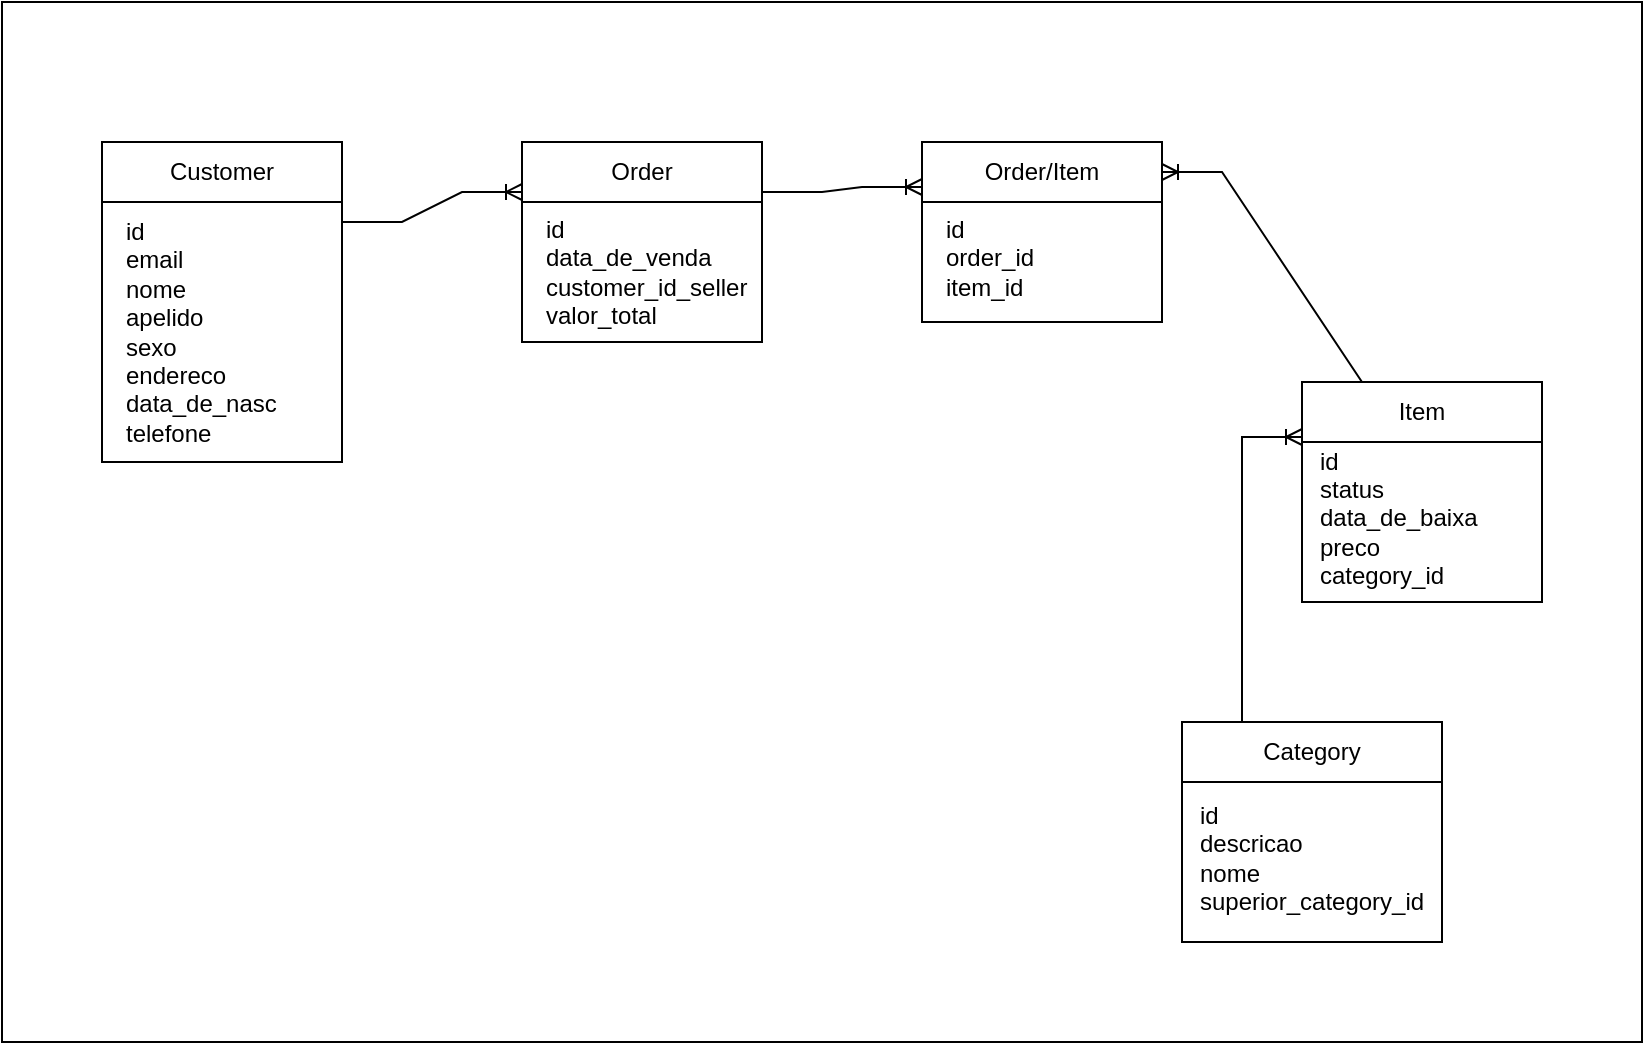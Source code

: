 <mxfile version="26.1.1">
  <diagram name="Página-1" id="PR3myymClLCdWMCuTPFN">
    <mxGraphModel dx="2327" dy="1965" grid="1" gridSize="10" guides="1" tooltips="1" connect="1" arrows="1" fold="1" page="1" pageScale="1" pageWidth="827" pageHeight="1169" math="0" shadow="0">
      <root>
        <mxCell id="0" />
        <mxCell id="1" parent="0" />
        <mxCell id="WbgwfRuo6jlhfHoJdEUF-26" value="" style="verticalLabelPosition=bottom;verticalAlign=top;html=1;shape=mxgraph.basic.rect;fillColor2=none;strokeWidth=1;size=20;indent=5;" vertex="1" parent="1">
          <mxGeometry x="-10" y="-40" width="820" height="520" as="geometry" />
        </mxCell>
        <mxCell id="WbgwfRuo6jlhfHoJdEUF-6" value="" style="rounded=0;whiteSpace=wrap;html=1;" vertex="1" parent="1">
          <mxGeometry x="40" y="30" width="120" height="160" as="geometry" />
        </mxCell>
        <mxCell id="WbgwfRuo6jlhfHoJdEUF-7" value="Customer" style="rounded=0;whiteSpace=wrap;html=1;" vertex="1" parent="1">
          <mxGeometry x="40" y="30" width="120" height="30" as="geometry" />
        </mxCell>
        <mxCell id="WbgwfRuo6jlhfHoJdEUF-8" value="id&lt;div&gt;email&lt;/div&gt;&lt;div&gt;nome&lt;/div&gt;&lt;div&gt;apelido&lt;/div&gt;&lt;div&gt;sexo&lt;/div&gt;&lt;div&gt;endereco&lt;/div&gt;&lt;div&gt;data_de_nasc&lt;/div&gt;&lt;div&gt;telefone&lt;/div&gt;" style="text;html=1;align=left;verticalAlign=middle;whiteSpace=wrap;rounded=0;" vertex="1" parent="1">
          <mxGeometry x="50" y="110" width="60" height="30" as="geometry" />
        </mxCell>
        <mxCell id="WbgwfRuo6jlhfHoJdEUF-9" value="" style="rounded=0;whiteSpace=wrap;html=1;" vertex="1" parent="1">
          <mxGeometry x="250" y="30" width="120" height="100" as="geometry" />
        </mxCell>
        <mxCell id="WbgwfRuo6jlhfHoJdEUF-10" value="Order" style="rounded=0;whiteSpace=wrap;html=1;" vertex="1" parent="1">
          <mxGeometry x="250" y="30" width="120" height="30" as="geometry" />
        </mxCell>
        <mxCell id="WbgwfRuo6jlhfHoJdEUF-11" value="id&lt;div&gt;data_de_venda&lt;/div&gt;&lt;div&gt;customer_id_seller&lt;/div&gt;&lt;div&gt;valor_total&lt;/div&gt;" style="text;html=1;align=left;verticalAlign=middle;whiteSpace=wrap;rounded=0;" vertex="1" parent="1">
          <mxGeometry x="260" y="80" width="60" height="30" as="geometry" />
        </mxCell>
        <mxCell id="WbgwfRuo6jlhfHoJdEUF-12" value="" style="rounded=0;whiteSpace=wrap;html=1;" vertex="1" parent="1">
          <mxGeometry x="450" y="30" width="120" height="90" as="geometry" />
        </mxCell>
        <mxCell id="WbgwfRuo6jlhfHoJdEUF-13" value="Order/Item" style="rounded=0;whiteSpace=wrap;html=1;" vertex="1" parent="1">
          <mxGeometry x="450" y="30" width="120" height="30" as="geometry" />
        </mxCell>
        <mxCell id="WbgwfRuo6jlhfHoJdEUF-14" value="id&lt;div&gt;order_id&lt;/div&gt;&lt;div&gt;item_id&lt;/div&gt;&lt;div&gt;&lt;br&gt;&lt;/div&gt;" style="text;html=1;align=left;verticalAlign=middle;whiteSpace=wrap;rounded=0;" vertex="1" parent="1">
          <mxGeometry x="460" y="80" width="60" height="30" as="geometry" />
        </mxCell>
        <mxCell id="WbgwfRuo6jlhfHoJdEUF-15" value="" style="rounded=0;whiteSpace=wrap;html=1;" vertex="1" parent="1">
          <mxGeometry x="640" y="150" width="120" height="110" as="geometry" />
        </mxCell>
        <mxCell id="WbgwfRuo6jlhfHoJdEUF-16" value="Item" style="rounded=0;whiteSpace=wrap;html=1;" vertex="1" parent="1">
          <mxGeometry x="640" y="150" width="120" height="30" as="geometry" />
        </mxCell>
        <mxCell id="WbgwfRuo6jlhfHoJdEUF-17" value="&lt;div&gt;id&lt;/div&gt;&lt;div&gt;status&lt;/div&gt;&lt;div&gt;data_de_baixa&lt;/div&gt;&lt;div&gt;preco&lt;/div&gt;&lt;div&gt;category_id&lt;/div&gt;" style="text;html=1;align=left;verticalAlign=middle;whiteSpace=wrap;rounded=0;" vertex="1" parent="1">
          <mxGeometry x="647" y="203" width="60" height="30" as="geometry" />
        </mxCell>
        <mxCell id="WbgwfRuo6jlhfHoJdEUF-18" value="" style="rounded=0;whiteSpace=wrap;html=1;" vertex="1" parent="1">
          <mxGeometry x="580" y="320" width="130" height="110" as="geometry" />
        </mxCell>
        <mxCell id="WbgwfRuo6jlhfHoJdEUF-19" value="Category" style="rounded=0;whiteSpace=wrap;html=1;" vertex="1" parent="1">
          <mxGeometry x="580" y="320" width="130" height="30" as="geometry" />
        </mxCell>
        <mxCell id="WbgwfRuo6jlhfHoJdEUF-20" value="id&lt;div&gt;descricao&lt;/div&gt;&lt;div&gt;nome&lt;/div&gt;&lt;div&gt;superior_category_id&lt;/div&gt;" style="text;html=1;align=left;verticalAlign=middle;whiteSpace=wrap;rounded=0;" vertex="1" parent="1">
          <mxGeometry x="587" y="373" width="60" height="30" as="geometry" />
        </mxCell>
        <mxCell id="WbgwfRuo6jlhfHoJdEUF-21" value="" style="edgeStyle=entityRelationEdgeStyle;fontSize=12;html=1;endArrow=ERoneToMany;rounded=0;exitX=1;exitY=0.25;exitDx=0;exitDy=0;entryX=0;entryY=0.25;entryDx=0;entryDy=0;" edge="1" parent="1" source="WbgwfRuo6jlhfHoJdEUF-6" target="WbgwfRuo6jlhfHoJdEUF-9">
          <mxGeometry width="100" height="100" relative="1" as="geometry">
            <mxPoint x="170" y="150" as="sourcePoint" />
            <mxPoint x="270" y="50" as="targetPoint" />
          </mxGeometry>
        </mxCell>
        <mxCell id="WbgwfRuo6jlhfHoJdEUF-22" value="" style="edgeStyle=entityRelationEdgeStyle;fontSize=12;html=1;endArrow=ERoneToMany;rounded=0;exitX=1;exitY=0.25;exitDx=0;exitDy=0;entryX=0;entryY=0.25;entryDx=0;entryDy=0;" edge="1" parent="1" source="WbgwfRuo6jlhfHoJdEUF-9" target="WbgwfRuo6jlhfHoJdEUF-12">
          <mxGeometry width="100" height="100" relative="1" as="geometry">
            <mxPoint x="380" y="80" as="sourcePoint" />
            <mxPoint x="480" y="-20" as="targetPoint" />
          </mxGeometry>
        </mxCell>
        <mxCell id="WbgwfRuo6jlhfHoJdEUF-23" value="" style="edgeStyle=entityRelationEdgeStyle;fontSize=12;html=1;endArrow=ERoneToMany;rounded=0;exitX=0.5;exitY=0;exitDx=0;exitDy=0;entryX=1;entryY=0.5;entryDx=0;entryDy=0;" edge="1" parent="1" source="WbgwfRuo6jlhfHoJdEUF-16" target="WbgwfRuo6jlhfHoJdEUF-13">
          <mxGeometry width="100" height="100" relative="1" as="geometry">
            <mxPoint x="640" y="140" as="sourcePoint" />
            <mxPoint x="740" y="40" as="targetPoint" />
            <Array as="points">
              <mxPoint x="650" y="100" />
              <mxPoint x="670" y="60" />
              <mxPoint x="640" y="100" />
              <mxPoint x="660" y="80" />
            </Array>
          </mxGeometry>
        </mxCell>
        <mxCell id="WbgwfRuo6jlhfHoJdEUF-25" value="" style="edgeStyle=entityRelationEdgeStyle;fontSize=12;html=1;endArrow=ERoneToMany;rounded=0;entryX=0;entryY=0.25;entryDx=0;entryDy=0;exitX=0;exitY=0;exitDx=0;exitDy=0;" edge="1" parent="1" source="WbgwfRuo6jlhfHoJdEUF-19" target="WbgwfRuo6jlhfHoJdEUF-15">
          <mxGeometry width="100" height="100" relative="1" as="geometry">
            <mxPoint x="532" y="462.5" as="sourcePoint" />
            <mxPoint x="570" y="220" as="targetPoint" />
            <Array as="points">
              <mxPoint x="480" y="395" />
            </Array>
          </mxGeometry>
        </mxCell>
      </root>
    </mxGraphModel>
  </diagram>
</mxfile>
